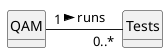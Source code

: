 @startuml
skinparam monochrome true
skinparam packageStyle rectangle
skinparam shadowing false

'left to right direction

skinparam classAttributeIconSize 0

hide circle
hide methods

'title Domain Model

'class Platform {
'  -description
'}

class QAM {

}

class Tests {

}

QAM "1" - "0..*" Tests : runs >
@enduml